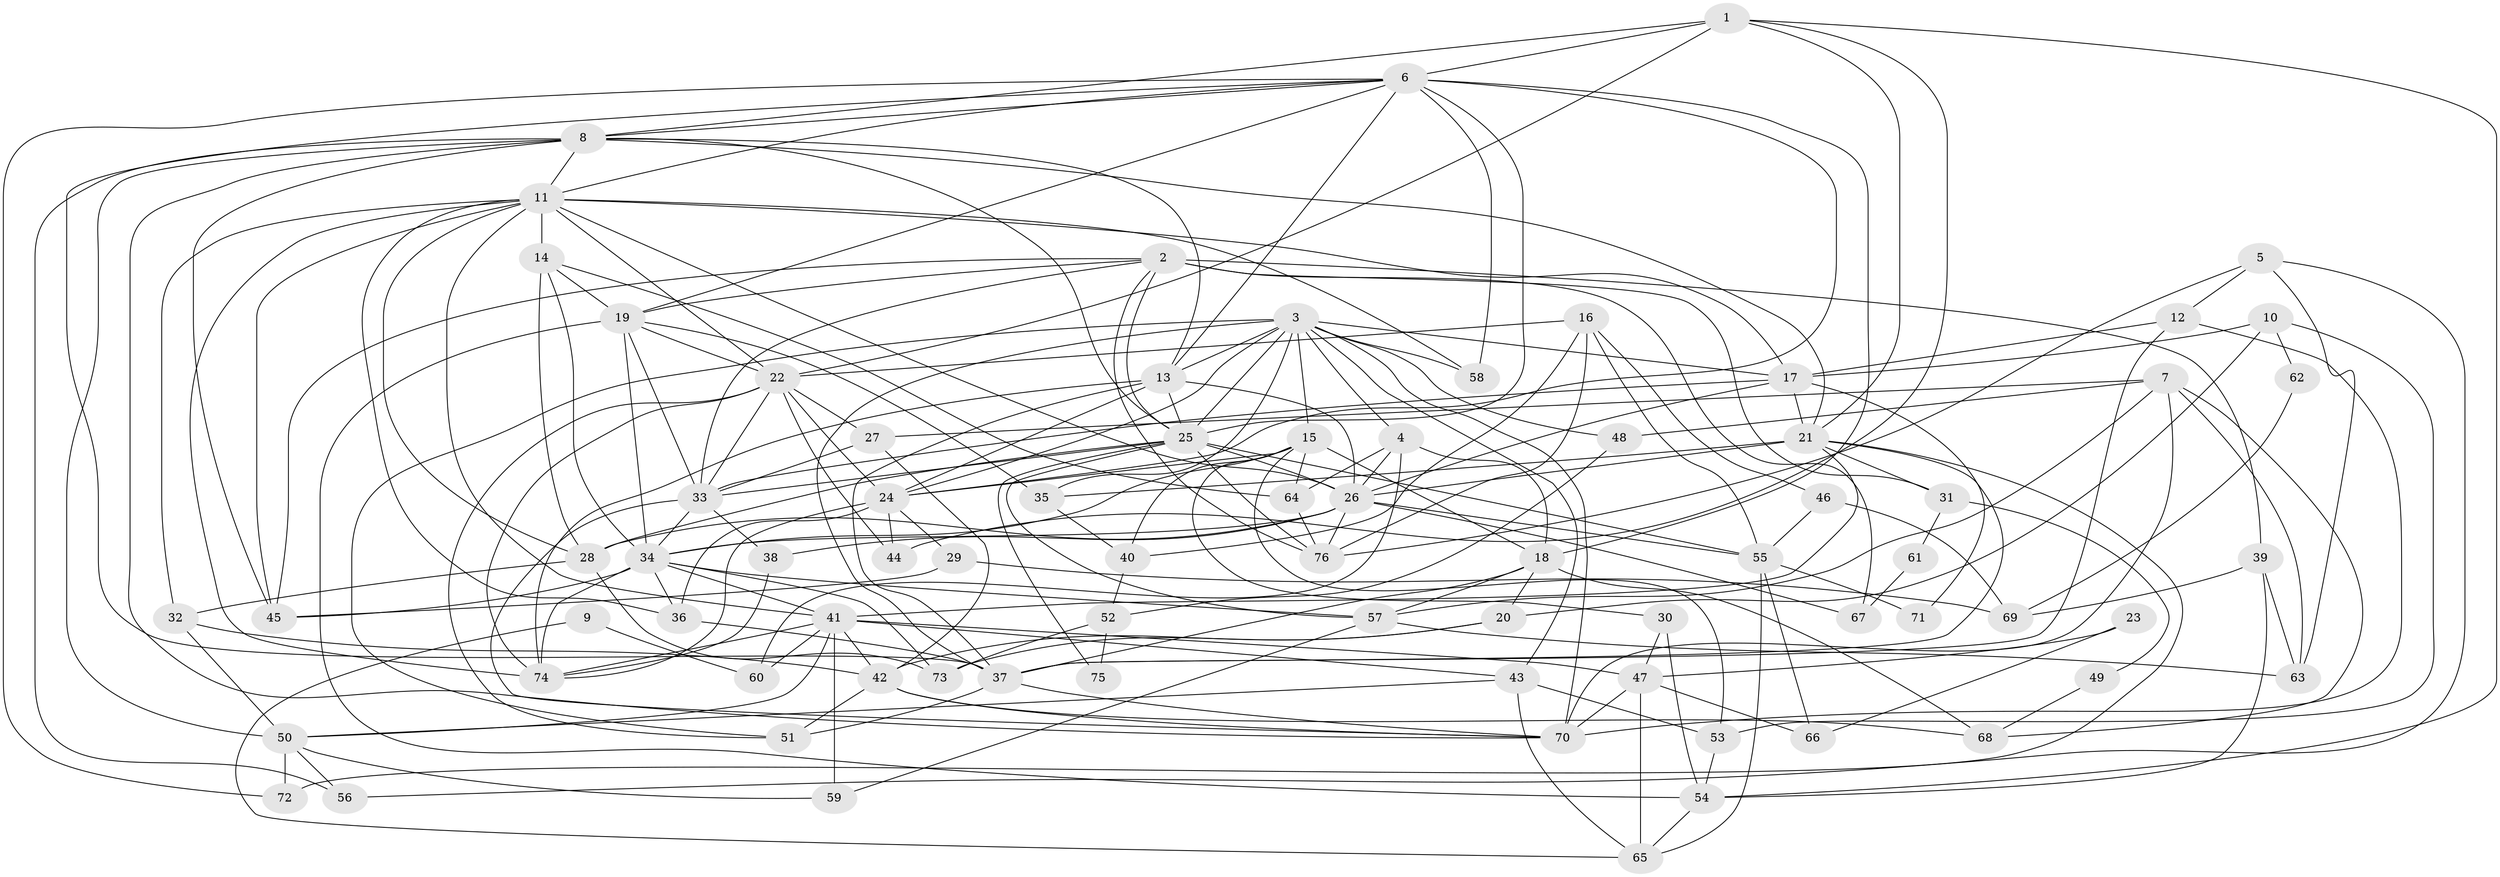 // original degree distribution, {4: 0.30201342281879195, 3: 0.26174496644295303, 8: 0.006711409395973154, 5: 0.1610738255033557, 2: 0.14093959731543623, 7: 0.06040268456375839, 6: 0.053691275167785234, 9: 0.013422818791946308}
// Generated by graph-tools (version 1.1) at 2025/36/03/09/25 02:36:27]
// undirected, 76 vertices, 211 edges
graph export_dot {
graph [start="1"]
  node [color=gray90,style=filled];
  1;
  2;
  3;
  4;
  5;
  6;
  7;
  8;
  9;
  10;
  11;
  12;
  13;
  14;
  15;
  16;
  17;
  18;
  19;
  20;
  21;
  22;
  23;
  24;
  25;
  26;
  27;
  28;
  29;
  30;
  31;
  32;
  33;
  34;
  35;
  36;
  37;
  38;
  39;
  40;
  41;
  42;
  43;
  44;
  45;
  46;
  47;
  48;
  49;
  50;
  51;
  52;
  53;
  54;
  55;
  56;
  57;
  58;
  59;
  60;
  61;
  62;
  63;
  64;
  65;
  66;
  67;
  68;
  69;
  70;
  71;
  72;
  73;
  74;
  75;
  76;
  1 -- 6 [weight=1.0];
  1 -- 8 [weight=1.0];
  1 -- 21 [weight=1.0];
  1 -- 22 [weight=1.0];
  1 -- 44 [weight=1.0];
  1 -- 54 [weight=1.0];
  2 -- 19 [weight=1.0];
  2 -- 25 [weight=1.0];
  2 -- 31 [weight=1.0];
  2 -- 33 [weight=1.0];
  2 -- 39 [weight=1.0];
  2 -- 45 [weight=1.0];
  2 -- 67 [weight=1.0];
  2 -- 76 [weight=1.0];
  3 -- 4 [weight=1.0];
  3 -- 13 [weight=1.0];
  3 -- 15 [weight=1.0];
  3 -- 17 [weight=1.0];
  3 -- 24 [weight=2.0];
  3 -- 25 [weight=2.0];
  3 -- 35 [weight=1.0];
  3 -- 37 [weight=2.0];
  3 -- 43 [weight=2.0];
  3 -- 48 [weight=1.0];
  3 -- 51 [weight=1.0];
  3 -- 58 [weight=1.0];
  3 -- 70 [weight=2.0];
  4 -- 18 [weight=1.0];
  4 -- 26 [weight=1.0];
  4 -- 60 [weight=1.0];
  4 -- 64 [weight=1.0];
  5 -- 12 [weight=1.0];
  5 -- 56 [weight=1.0];
  5 -- 63 [weight=1.0];
  5 -- 76 [weight=1.0];
  6 -- 8 [weight=1.0];
  6 -- 11 [weight=1.0];
  6 -- 13 [weight=1.0];
  6 -- 18 [weight=1.0];
  6 -- 19 [weight=1.0];
  6 -- 24 [weight=1.0];
  6 -- 25 [weight=1.0];
  6 -- 37 [weight=1.0];
  6 -- 58 [weight=1.0];
  6 -- 72 [weight=1.0];
  7 -- 27 [weight=1.0];
  7 -- 48 [weight=1.0];
  7 -- 57 [weight=1.0];
  7 -- 63 [weight=1.0];
  7 -- 68 [weight=1.0];
  7 -- 70 [weight=1.0];
  8 -- 11 [weight=1.0];
  8 -- 13 [weight=1.0];
  8 -- 21 [weight=1.0];
  8 -- 25 [weight=1.0];
  8 -- 45 [weight=1.0];
  8 -- 50 [weight=1.0];
  8 -- 56 [weight=1.0];
  8 -- 70 [weight=1.0];
  9 -- 60 [weight=1.0];
  9 -- 65 [weight=1.0];
  10 -- 17 [weight=1.0];
  10 -- 20 [weight=1.0];
  10 -- 53 [weight=1.0];
  10 -- 62 [weight=1.0];
  11 -- 14 [weight=1.0];
  11 -- 17 [weight=1.0];
  11 -- 22 [weight=1.0];
  11 -- 26 [weight=1.0];
  11 -- 28 [weight=1.0];
  11 -- 32 [weight=1.0];
  11 -- 36 [weight=1.0];
  11 -- 41 [weight=2.0];
  11 -- 45 [weight=1.0];
  11 -- 58 [weight=2.0];
  11 -- 74 [weight=1.0];
  12 -- 17 [weight=1.0];
  12 -- 37 [weight=1.0];
  12 -- 70 [weight=1.0];
  13 -- 24 [weight=1.0];
  13 -- 25 [weight=1.0];
  13 -- 26 [weight=1.0];
  13 -- 37 [weight=1.0];
  13 -- 74 [weight=1.0];
  14 -- 19 [weight=1.0];
  14 -- 28 [weight=3.0];
  14 -- 34 [weight=1.0];
  14 -- 64 [weight=1.0];
  15 -- 18 [weight=1.0];
  15 -- 24 [weight=1.0];
  15 -- 30 [weight=1.0];
  15 -- 34 [weight=1.0];
  15 -- 40 [weight=1.0];
  15 -- 53 [weight=1.0];
  15 -- 64 [weight=1.0];
  16 -- 22 [weight=1.0];
  16 -- 40 [weight=1.0];
  16 -- 46 [weight=1.0];
  16 -- 55 [weight=1.0];
  16 -- 76 [weight=1.0];
  17 -- 21 [weight=1.0];
  17 -- 26 [weight=2.0];
  17 -- 33 [weight=1.0];
  17 -- 71 [weight=1.0];
  18 -- 20 [weight=1.0];
  18 -- 37 [weight=1.0];
  18 -- 57 [weight=1.0];
  18 -- 68 [weight=1.0];
  19 -- 22 [weight=1.0];
  19 -- 33 [weight=1.0];
  19 -- 34 [weight=1.0];
  19 -- 35 [weight=1.0];
  19 -- 54 [weight=1.0];
  20 -- 42 [weight=1.0];
  20 -- 73 [weight=1.0];
  21 -- 26 [weight=1.0];
  21 -- 31 [weight=1.0];
  21 -- 35 [weight=1.0];
  21 -- 37 [weight=1.0];
  21 -- 41 [weight=1.0];
  21 -- 72 [weight=1.0];
  22 -- 24 [weight=1.0];
  22 -- 27 [weight=1.0];
  22 -- 33 [weight=1.0];
  22 -- 44 [weight=1.0];
  22 -- 51 [weight=1.0];
  22 -- 74 [weight=1.0];
  23 -- 47 [weight=1.0];
  23 -- 66 [weight=1.0];
  24 -- 29 [weight=1.0];
  24 -- 36 [weight=1.0];
  24 -- 44 [weight=1.0];
  24 -- 74 [weight=1.0];
  25 -- 26 [weight=1.0];
  25 -- 28 [weight=1.0];
  25 -- 33 [weight=1.0];
  25 -- 55 [weight=1.0];
  25 -- 57 [weight=1.0];
  25 -- 75 [weight=1.0];
  25 -- 76 [weight=1.0];
  26 -- 28 [weight=1.0];
  26 -- 34 [weight=1.0];
  26 -- 38 [weight=1.0];
  26 -- 55 [weight=1.0];
  26 -- 67 [weight=1.0];
  26 -- 76 [weight=1.0];
  27 -- 33 [weight=1.0];
  27 -- 42 [weight=1.0];
  28 -- 32 [weight=1.0];
  28 -- 73 [weight=1.0];
  29 -- 45 [weight=1.0];
  29 -- 69 [weight=1.0];
  30 -- 47 [weight=1.0];
  30 -- 54 [weight=1.0];
  31 -- 49 [weight=1.0];
  31 -- 61 [weight=1.0];
  32 -- 42 [weight=1.0];
  32 -- 50 [weight=1.0];
  33 -- 34 [weight=1.0];
  33 -- 38 [weight=1.0];
  33 -- 70 [weight=1.0];
  34 -- 36 [weight=1.0];
  34 -- 41 [weight=1.0];
  34 -- 45 [weight=1.0];
  34 -- 57 [weight=1.0];
  34 -- 73 [weight=1.0];
  34 -- 74 [weight=1.0];
  35 -- 40 [weight=1.0];
  36 -- 37 [weight=1.0];
  37 -- 51 [weight=1.0];
  37 -- 70 [weight=1.0];
  38 -- 74 [weight=1.0];
  39 -- 54 [weight=1.0];
  39 -- 63 [weight=1.0];
  39 -- 69 [weight=1.0];
  40 -- 52 [weight=1.0];
  41 -- 42 [weight=1.0];
  41 -- 43 [weight=1.0];
  41 -- 47 [weight=1.0];
  41 -- 50 [weight=1.0];
  41 -- 59 [weight=1.0];
  41 -- 60 [weight=1.0];
  41 -- 74 [weight=1.0];
  42 -- 51 [weight=2.0];
  42 -- 68 [weight=1.0];
  42 -- 70 [weight=1.0];
  43 -- 50 [weight=1.0];
  43 -- 53 [weight=1.0];
  43 -- 65 [weight=1.0];
  46 -- 55 [weight=1.0];
  46 -- 69 [weight=1.0];
  47 -- 65 [weight=1.0];
  47 -- 66 [weight=1.0];
  47 -- 70 [weight=1.0];
  48 -- 52 [weight=1.0];
  49 -- 68 [weight=1.0];
  50 -- 56 [weight=1.0];
  50 -- 59 [weight=1.0];
  50 -- 72 [weight=1.0];
  52 -- 73 [weight=1.0];
  52 -- 75 [weight=1.0];
  53 -- 54 [weight=1.0];
  54 -- 65 [weight=1.0];
  55 -- 65 [weight=1.0];
  55 -- 66 [weight=1.0];
  55 -- 71 [weight=1.0];
  57 -- 59 [weight=1.0];
  57 -- 63 [weight=1.0];
  61 -- 67 [weight=1.0];
  62 -- 69 [weight=1.0];
  64 -- 76 [weight=1.0];
}
